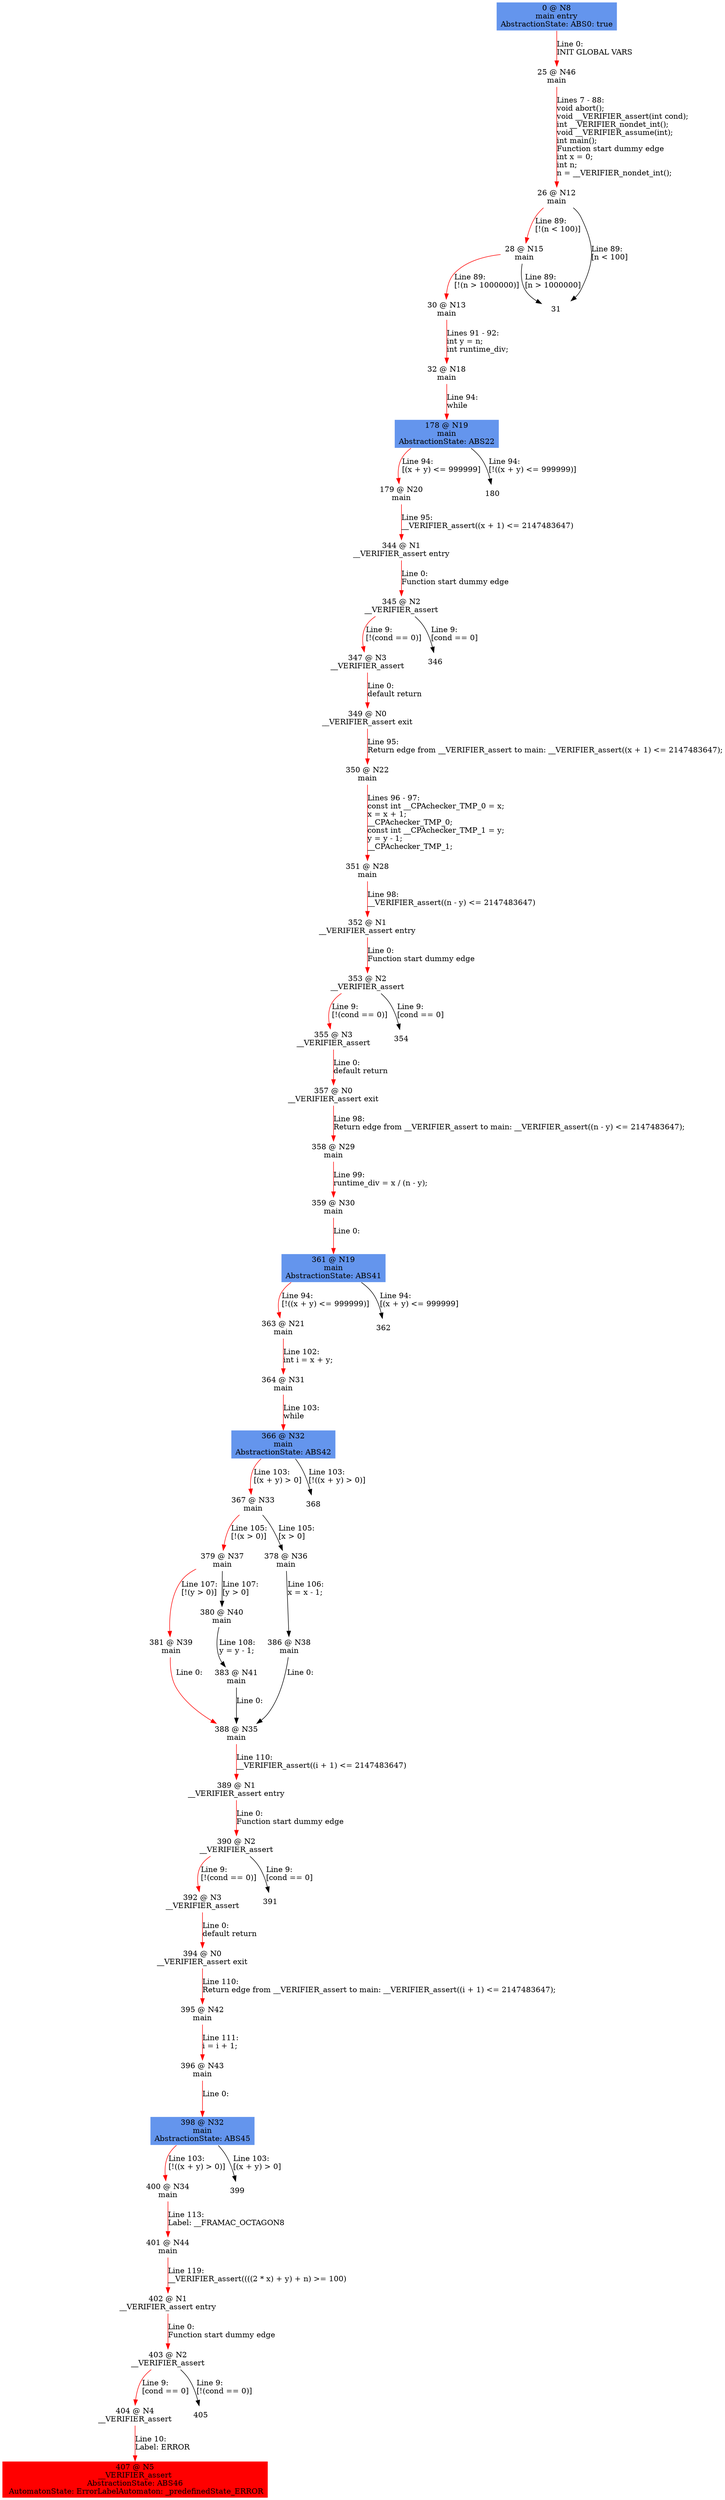 digraph ARG {
node [style="filled" shape="box" color="white"]
0 [fillcolor="cornflowerblue" label="0 @ N8\nmain entry\nAbstractionState: ABS0: true\n" id="0"]
25 [label="25 @ N46\nmain\n" id="25"]
26 [label="26 @ N12\nmain\n" id="26"]
28 [label="28 @ N15\nmain\n" id="28"]
30 [label="30 @ N13\nmain\n" id="30"]
32 [label="32 @ N18\nmain\n" id="32"]
178 [fillcolor="cornflowerblue" label="178 @ N19\nmain\nAbstractionState: ABS22\n" id="178"]
179 [label="179 @ N20\nmain\n" id="179"]
344 [label="344 @ N1\n__VERIFIER_assert entry\n" id="344"]
345 [label="345 @ N2\n__VERIFIER_assert\n" id="345"]
347 [label="347 @ N3\n__VERIFIER_assert\n" id="347"]
349 [label="349 @ N0\n__VERIFIER_assert exit\n" id="349"]
350 [label="350 @ N22\nmain\n" id="350"]
351 [label="351 @ N28\nmain\n" id="351"]
352 [label="352 @ N1\n__VERIFIER_assert entry\n" id="352"]
353 [label="353 @ N2\n__VERIFIER_assert\n" id="353"]
355 [label="355 @ N3\n__VERIFIER_assert\n" id="355"]
357 [label="357 @ N0\n__VERIFIER_assert exit\n" id="357"]
358 [label="358 @ N29\nmain\n" id="358"]
359 [label="359 @ N30\nmain\n" id="359"]
361 [fillcolor="cornflowerblue" label="361 @ N19\nmain\nAbstractionState: ABS41\n" id="361"]
363 [label="363 @ N21\nmain\n" id="363"]
364 [label="364 @ N31\nmain\n" id="364"]
366 [fillcolor="cornflowerblue" label="366 @ N32\nmain\nAbstractionState: ABS42\n" id="366"]
367 [label="367 @ N33\nmain\n" id="367"]
379 [label="379 @ N37\nmain\n" id="379"]
381 [label="381 @ N39\nmain\n" id="381"]
388 [label="388 @ N35\nmain\n" id="388"]
389 [label="389 @ N1\n__VERIFIER_assert entry\n" id="389"]
390 [label="390 @ N2\n__VERIFIER_assert\n" id="390"]
392 [label="392 @ N3\n__VERIFIER_assert\n" id="392"]
394 [label="394 @ N0\n__VERIFIER_assert exit\n" id="394"]
395 [label="395 @ N42\nmain\n" id="395"]
396 [label="396 @ N43\nmain\n" id="396"]
398 [fillcolor="cornflowerblue" label="398 @ N32\nmain\nAbstractionState: ABS45\n" id="398"]
400 [label="400 @ N34\nmain\n" id="400"]
401 [label="401 @ N44\nmain\n" id="401"]
402 [label="402 @ N1\n__VERIFIER_assert entry\n" id="402"]
403 [label="403 @ N2\n__VERIFIER_assert\n" id="403"]
404 [label="404 @ N4\n__VERIFIER_assert\n" id="404"]
407 [fillcolor="red" label="407 @ N5\n__VERIFIER_assert\nAbstractionState: ABS46\n AutomatonState: ErrorLabelAutomaton: _predefinedState_ERROR\n" id="407"]
380 [label="380 @ N40\nmain\n" id="380"]
383 [label="383 @ N41\nmain\n" id="383"]
378 [label="378 @ N36\nmain\n" id="378"]
386 [label="386 @ N38\nmain\n" id="386"]
0 -> 25 [color="red" label="Line 0: \lINIT GLOBAL VARS\l" id="0 -> 25"]
25 -> 26 [color="red" label="Lines 7 - 88: \lvoid abort();\lvoid __VERIFIER_assert(int cond);\lint __VERIFIER_nondet_int();\lvoid __VERIFIER_assume(int);\lint main();\lFunction start dummy edge\lint x = 0;\lint n;\ln = __VERIFIER_nondet_int();\l" id="25 -> 26"]
26 -> 28 [color="red" label="Line 89: \l[!(n < 100)]\l" id="26 -> 28"]
26 -> 31 [label="Line 89: \l[n < 100]\l" id="26 -> 31"]
28 -> 30 [color="red" label="Line 89: \l[!(n > 1000000)]\l" id="28 -> 30"]
28 -> 31 [label="Line 89: \l[n > 1000000]\l" id="28 -> 31"]
30 -> 32 [color="red" label="Lines 91 - 92: \lint y = n;\lint runtime_div;\l" id="30 -> 32"]
32 -> 178 [color="red" label="Line 94: \lwhile\l" id="32 -> 178"]
178 -> 179 [color="red" label="Line 94: \l[(x + y) <= 999999]\l" id="178 -> 179"]
178 -> 180 [label="Line 94: \l[!((x + y) <= 999999)]\l" id="178 -> 180"]
179 -> 344 [color="red" label="Line 95: \l__VERIFIER_assert((x + 1) <= 2147483647)\l" id="179 -> 344"]
344 -> 345 [color="red" label="Line 0: \lFunction start dummy edge\l" id="344 -> 345"]
345 -> 346 [label="Line 9: \l[cond == 0]\l" id="345 -> 346"]
345 -> 347 [color="red" label="Line 9: \l[!(cond == 0)]\l" id="345 -> 347"]
347 -> 349 [color="red" label="Line 0: \ldefault return\l" id="347 -> 349"]
349 -> 350 [color="red" label="Line 95: \lReturn edge from __VERIFIER_assert to main: __VERIFIER_assert((x + 1) <= 2147483647);\l" id="349 -> 350"]
350 -> 351 [color="red" label="Lines 96 - 97: \lconst int __CPAchecker_TMP_0 = x;\lx = x + 1;\l__CPAchecker_TMP_0;\lconst int __CPAchecker_TMP_1 = y;\ly = y - 1;\l__CPAchecker_TMP_1;\l" id="350 -> 351"]
351 -> 352 [color="red" label="Line 98: \l__VERIFIER_assert((n - y) <= 2147483647)\l" id="351 -> 352"]
352 -> 353 [color="red" label="Line 0: \lFunction start dummy edge\l" id="352 -> 353"]
353 -> 354 [label="Line 9: \l[cond == 0]\l" id="353 -> 354"]
353 -> 355 [color="red" label="Line 9: \l[!(cond == 0)]\l" id="353 -> 355"]
355 -> 357 [color="red" label="Line 0: \ldefault return\l" id="355 -> 357"]
357 -> 358 [color="red" label="Line 98: \lReturn edge from __VERIFIER_assert to main: __VERIFIER_assert((n - y) <= 2147483647);\l" id="357 -> 358"]
358 -> 359 [color="red" label="Line 99: \lruntime_div = x / (n - y);\l" id="358 -> 359"]
359 -> 361 [color="red" label="Line 0: \l\l" id="359 -> 361"]
361 -> 362 [label="Line 94: \l[(x + y) <= 999999]\l" id="361 -> 362"]
361 -> 363 [color="red" label="Line 94: \l[!((x + y) <= 999999)]\l" id="361 -> 363"]
363 -> 364 [color="red" label="Line 102: \lint i = x + y;\l" id="363 -> 364"]
364 -> 366 [color="red" label="Line 103: \lwhile\l" id="364 -> 366"]
366 -> 367 [color="red" label="Line 103: \l[(x + y) > 0]\l" id="366 -> 367"]
366 -> 368 [label="Line 103: \l[!((x + y) > 0)]\l" id="366 -> 368"]
367 -> 378 [label="Line 105: \l[x > 0]\l" id="367 -> 378"]
367 -> 379 [color="red" label="Line 105: \l[!(x > 0)]\l" id="367 -> 379"]
379 -> 380 [label="Line 107: \l[y > 0]\l" id="379 -> 380"]
379 -> 381 [color="red" label="Line 107: \l[!(y > 0)]\l" id="379 -> 381"]
381 -> 388 [color="red" label="Line 0: \l\l" id="381 -> 388"]
388 -> 389 [color="red" label="Line 110: \l__VERIFIER_assert((i + 1) <= 2147483647)\l" id="388 -> 389"]
389 -> 390 [color="red" label="Line 0: \lFunction start dummy edge\l" id="389 -> 390"]
390 -> 391 [label="Line 9: \l[cond == 0]\l" id="390 -> 391"]
390 -> 392 [color="red" label="Line 9: \l[!(cond == 0)]\l" id="390 -> 392"]
392 -> 394 [color="red" label="Line 0: \ldefault return\l" id="392 -> 394"]
394 -> 395 [color="red" label="Line 110: \lReturn edge from __VERIFIER_assert to main: __VERIFIER_assert((i + 1) <= 2147483647);\l" id="394 -> 395"]
395 -> 396 [color="red" label="Line 111: \li = i + 1;\l" id="395 -> 396"]
396 -> 398 [color="red" label="Line 0: \l\l" id="396 -> 398"]
398 -> 399 [label="Line 103: \l[(x + y) > 0]\l" id="398 -> 399"]
398 -> 400 [color="red" label="Line 103: \l[!((x + y) > 0)]\l" id="398 -> 400"]
400 -> 401 [color="red" label="Line 113: \lLabel: __FRAMAC_OCTAGON8\l" id="400 -> 401"]
401 -> 402 [color="red" label="Line 119: \l__VERIFIER_assert((((2 * x) + y) + n) >= 100)\l" id="401 -> 402"]
402 -> 403 [color="red" label="Line 0: \lFunction start dummy edge\l" id="402 -> 403"]
403 -> 404 [color="red" label="Line 9: \l[cond == 0]\l" id="403 -> 404"]
403 -> 405 [label="Line 9: \l[!(cond == 0)]\l" id="403 -> 405"]
404 -> 407 [color="red" label="Line 10: \lLabel: ERROR\l" id="404 -> 407"]
380 -> 383 [label="Line 108: \ly = y - 1;\l" id="380 -> 383"]
383 -> 388 [label="Line 0: \l\l" id="383 -> 388"]
378 -> 386 [label="Line 106: \lx = x - 1;\l" id="378 -> 386"]
386 -> 388 [label="Line 0: \l\l" id="386 -> 388"]
}
